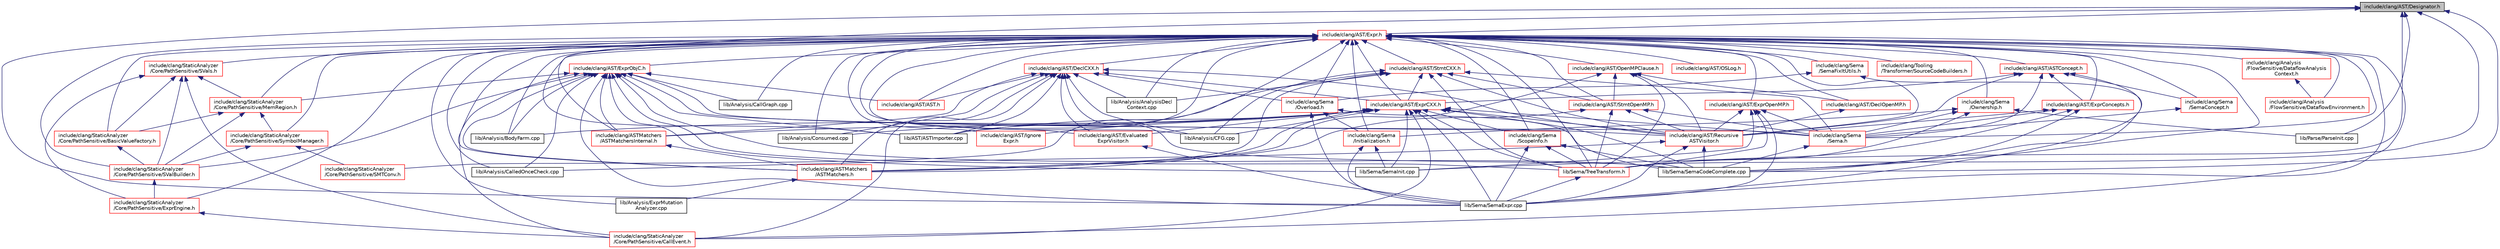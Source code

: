 digraph "include/clang/AST/Designator.h"
{
 // LATEX_PDF_SIZE
  bgcolor="transparent";
  edge [fontname="Helvetica",fontsize="10",labelfontname="Helvetica",labelfontsize="10"];
  node [fontname="Helvetica",fontsize="10",shape=record];
  Node1 [label="include/clang/AST/Designator.h",height=0.2,width=0.4,color="black", fillcolor="grey75", style="filled", fontcolor="black",tooltip=" "];
  Node1 -> Node2 [dir="back",color="midnightblue",fontsize="10",style="solid",fontname="Helvetica"];
  Node2 [label="include/clang/AST/Expr.h",height=0.2,width=0.4,color="red",URL="$Expr_8h.html",tooltip=" "];
  Node2 -> Node3 [dir="back",color="midnightblue",fontsize="10",style="solid",fontname="Helvetica"];
  Node3 [label="include/clang/Analysis\l/FlowSensitive/DataflowAnalysis\lContext.h",height=0.2,width=0.4,color="red",URL="$DataflowAnalysisContext_8h.html",tooltip=" "];
  Node3 -> Node4 [dir="back",color="midnightblue",fontsize="10",style="solid",fontname="Helvetica"];
  Node4 [label="include/clang/Analysis\l/FlowSensitive/DataflowEnvironment.h",height=0.2,width=0.4,color="red",URL="$DataflowEnvironment_8h.html",tooltip=" "];
  Node2 -> Node4 [dir="back",color="midnightblue",fontsize="10",style="solid",fontname="Helvetica"];
  Node2 -> Node20 [dir="back",color="midnightblue",fontsize="10",style="solid",fontname="Helvetica"];
  Node20 [label="include/clang/AST/AST.h",height=0.2,width=0.4,color="red",URL="$AST_8h.html",tooltip=" "];
  Node2 -> Node35 [dir="back",color="midnightblue",fontsize="10",style="solid",fontname="Helvetica"];
  Node35 [label="include/clang/AST/ASTConcept.h",height=0.2,width=0.4,color="red",URL="$ASTConcept_8h.html",tooltip="This file provides AST data structures related to concepts."];
  Node35 -> Node202 [dir="back",color="midnightblue",fontsize="10",style="solid",fontname="Helvetica"];
  Node202 [label="include/clang/AST/ExprConcepts.h",height=0.2,width=0.4,color="red",URL="$ExprConcepts_8h.html",tooltip=" "];
  Node202 -> Node93 [dir="back",color="midnightblue",fontsize="10",style="solid",fontname="Helvetica"];
  Node93 [label="include/clang/AST/Recursive\lASTVisitor.h",height=0.2,width=0.4,color="red",URL="$RecursiveASTVisitor_8h.html",tooltip=" "];
  Node93 -> Node103 [dir="back",color="midnightblue",fontsize="10",style="solid",fontname="Helvetica"];
  Node103 [label="lib/Analysis/CalledOnceCheck.cpp",height=0.2,width=0.4,color="black",URL="$CalledOnceCheck_8cpp.html",tooltip=" "];
  Node93 -> Node133 [dir="back",color="midnightblue",fontsize="10",style="solid",fontname="Helvetica"];
  Node133 [label="lib/Sema/SemaCodeComplete.cpp",height=0.2,width=0.4,color="black",URL="$SemaCodeComplete_8cpp.html",tooltip=" "];
  Node93 -> Node65 [dir="back",color="midnightblue",fontsize="10",style="solid",fontname="Helvetica"];
  Node65 [label="lib/Sema/SemaExpr.cpp",height=0.2,width=0.4,color="black",URL="$SemaExpr_8cpp.html",tooltip=" "];
  Node202 -> Node249 [dir="back",color="midnightblue",fontsize="10",style="solid",fontname="Helvetica"];
  Node249 [label="include/clang/Sema\l/Sema.h",height=0.2,width=0.4,color="red",URL="$Sema_8h.html",tooltip=" "];
  Node249 -> Node133 [dir="back",color="midnightblue",fontsize="10",style="solid",fontname="Helvetica"];
  Node202 -> Node133 [dir="back",color="midnightblue",fontsize="10",style="solid",fontname="Helvetica"];
  Node202 -> Node273 [dir="back",color="midnightblue",fontsize="10",style="solid",fontname="Helvetica"];
  Node273 [label="lib/Sema/TreeTransform.h",height=0.2,width=0.4,color="red",URL="$TreeTransform_8h.html",tooltip=" "];
  Node273 -> Node65 [dir="back",color="midnightblue",fontsize="10",style="solid",fontname="Helvetica"];
  Node35 -> Node323 [dir="back",color="midnightblue",fontsize="10",style="solid",fontname="Helvetica"];
  Node323 [label="include/clang/AST/ExprCXX.h",height=0.2,width=0.4,color="red",URL="$ExprCXX_8h.html",tooltip=" "];
  Node323 -> Node207 [dir="back",color="midnightblue",fontsize="10",style="solid",fontname="Helvetica"];
  Node207 [label="include/clang/AST/Evaluated\lExprVisitor.h",height=0.2,width=0.4,color="red",URL="$EvaluatedExprVisitor_8h.html",tooltip=" "];
  Node207 -> Node65 [dir="back",color="midnightblue",fontsize="10",style="solid",fontname="Helvetica"];
  Node323 -> Node555 [dir="back",color="midnightblue",fontsize="10",style="solid",fontname="Helvetica"];
  Node555 [label="include/clang/AST/Ignore\lExpr.h",height=0.2,width=0.4,color="red",URL="$IgnoreExpr_8h.html",tooltip=" "];
  Node323 -> Node93 [dir="back",color="midnightblue",fontsize="10",style="solid",fontname="Helvetica"];
  Node323 -> Node150 [dir="back",color="midnightblue",fontsize="10",style="solid",fontname="Helvetica"];
  Node150 [label="include/clang/ASTMatchers\l/ASTMatchers.h",height=0.2,width=0.4,color="red",URL="$ASTMatchers_8h.html",tooltip=" "];
  Node150 -> Node22 [dir="back",color="midnightblue",fontsize="10",style="solid",fontname="Helvetica"];
  Node22 [label="lib/Analysis/ExprMutation\lAnalyzer.cpp",height=0.2,width=0.4,color="black",URL="$ExprMutationAnalyzer_8cpp.html",tooltip=" "];
  Node323 -> Node194 [dir="back",color="midnightblue",fontsize="10",style="solid",fontname="Helvetica"];
  Node194 [label="include/clang/ASTMatchers\l/ASTMatchersInternal.h",height=0.2,width=0.4,color="red",URL="$ASTMatchersInternal_8h.html",tooltip=" "];
  Node194 -> Node150 [dir="back",color="midnightblue",fontsize="10",style="solid",fontname="Helvetica"];
  Node323 -> Node556 [dir="back",color="midnightblue",fontsize="10",style="solid",fontname="Helvetica"];
  Node556 [label="include/clang/Sema\l/ScopeInfo.h",height=0.2,width=0.4,color="red",URL="$ScopeInfo_8h.html",tooltip=" "];
  Node556 -> Node133 [dir="back",color="midnightblue",fontsize="10",style="solid",fontname="Helvetica"];
  Node556 -> Node273 [dir="back",color="midnightblue",fontsize="10",style="solid",fontname="Helvetica"];
  Node556 -> Node65 [dir="back",color="midnightblue",fontsize="10",style="solid",fontname="Helvetica"];
  Node323 -> Node249 [dir="back",color="midnightblue",fontsize="10",style="solid",fontname="Helvetica"];
  Node323 -> Node364 [dir="back",color="midnightblue",fontsize="10",style="solid",fontname="Helvetica"];
  Node364 [label="include/clang/StaticAnalyzer\l/Core/PathSensitive/CallEvent.h",height=0.2,width=0.4,color="red",URL="$CallEvent_8h.html",tooltip=" "];
  Node323 -> Node558 [dir="back",color="midnightblue",fontsize="10",style="solid",fontname="Helvetica"];
  Node558 [label="lib/Analysis/BodyFarm.cpp",height=0.2,width=0.4,color="black",URL="$BodyFarm_8cpp.html",tooltip=" "];
  Node323 -> Node215 [dir="back",color="midnightblue",fontsize="10",style="solid",fontname="Helvetica"];
  Node215 [label="lib/Analysis/CFG.cpp",height=0.2,width=0.4,color="black",URL="$CFG_8cpp.html",tooltip=" "];
  Node323 -> Node216 [dir="back",color="midnightblue",fontsize="10",style="solid",fontname="Helvetica"];
  Node216 [label="lib/Analysis/Consumed.cpp",height=0.2,width=0.4,color="black",URL="$Consumed_8cpp.html",tooltip=" "];
  Node323 -> Node88 [dir="back",color="midnightblue",fontsize="10",style="solid",fontname="Helvetica"];
  Node88 [label="lib/AST/ASTImporter.cpp",height=0.2,width=0.4,color="black",URL="$ASTImporter_8cpp.html",tooltip=" "];
  Node323 -> Node133 [dir="back",color="midnightblue",fontsize="10",style="solid",fontname="Helvetica"];
  Node323 -> Node273 [dir="back",color="midnightblue",fontsize="10",style="solid",fontname="Helvetica"];
  Node323 -> Node65 [dir="back",color="midnightblue",fontsize="10",style="solid",fontname="Helvetica"];
  Node323 -> Node279 [dir="back",color="midnightblue",fontsize="10",style="solid",fontname="Helvetica"];
  Node279 [label="lib/Sema/SemaInit.cpp",height=0.2,width=0.4,color="black",URL="$SemaInit_8cpp.html",tooltip=" "];
  Node35 -> Node93 [dir="back",color="midnightblue",fontsize="10",style="solid",fontname="Helvetica"];
  Node35 -> Node249 [dir="back",color="midnightblue",fontsize="10",style="solid",fontname="Helvetica"];
  Node35 -> Node630 [dir="back",color="midnightblue",fontsize="10",style="solid",fontname="Helvetica"];
  Node630 [label="include/clang/Sema\l/SemaConcept.h",height=0.2,width=0.4,color="red",URL="$SemaConcept_8h.html",tooltip=" "];
  Node630 -> Node249 [dir="back",color="midnightblue",fontsize="10",style="solid",fontname="Helvetica"];
  Node35 -> Node133 [dir="back",color="midnightblue",fontsize="10",style="solid",fontname="Helvetica"];
  Node2 -> Node646 [dir="back",color="midnightblue",fontsize="10",style="solid",fontname="Helvetica"];
  Node646 [label="include/clang/AST/DeclCXX.h",height=0.2,width=0.4,color="red",URL="$DeclCXX_8h.html",tooltip=" "];
  Node646 -> Node20 [dir="back",color="midnightblue",fontsize="10",style="solid",fontname="Helvetica"];
  Node646 -> Node207 [dir="back",color="midnightblue",fontsize="10",style="solid",fontname="Helvetica"];
  Node646 -> Node323 [dir="back",color="midnightblue",fontsize="10",style="solid",fontname="Helvetica"];
  Node646 -> Node93 [dir="back",color="midnightblue",fontsize="10",style="solid",fontname="Helvetica"];
  Node646 -> Node150 [dir="back",color="midnightblue",fontsize="10",style="solid",fontname="Helvetica"];
  Node646 -> Node194 [dir="back",color="midnightblue",fontsize="10",style="solid",fontname="Helvetica"];
  Node646 -> Node628 [dir="back",color="midnightblue",fontsize="10",style="solid",fontname="Helvetica"];
  Node628 [label="include/clang/Sema\l/Overload.h",height=0.2,width=0.4,color="red",URL="$Overload_8h.html",tooltip=" "];
  Node628 -> Node629 [dir="back",color="midnightblue",fontsize="10",style="solid",fontname="Helvetica"];
  Node629 [label="include/clang/Sema\l/Initialization.h",height=0.2,width=0.4,color="red",URL="$Initialization_8h.html",tooltip=" "];
  Node629 -> Node65 [dir="back",color="midnightblue",fontsize="10",style="solid",fontname="Helvetica"];
  Node629 -> Node279 [dir="back",color="midnightblue",fontsize="10",style="solid",fontname="Helvetica"];
  Node628 -> Node133 [dir="back",color="midnightblue",fontsize="10",style="solid",fontname="Helvetica"];
  Node628 -> Node65 [dir="back",color="midnightblue",fontsize="10",style="solid",fontname="Helvetica"];
  Node646 -> Node364 [dir="back",color="midnightblue",fontsize="10",style="solid",fontname="Helvetica"];
  Node646 -> Node214 [dir="back",color="midnightblue",fontsize="10",style="solid",fontname="Helvetica"];
  Node214 [label="lib/Analysis/AnalysisDecl\lContext.cpp",height=0.2,width=0.4,color="black",URL="$AnalysisDeclContext_8cpp.html",tooltip=" "];
  Node646 -> Node215 [dir="back",color="midnightblue",fontsize="10",style="solid",fontname="Helvetica"];
  Node646 -> Node216 [dir="back",color="midnightblue",fontsize="10",style="solid",fontname="Helvetica"];
  Node646 -> Node88 [dir="back",color="midnightblue",fontsize="10",style="solid",fontname="Helvetica"];
  Node646 -> Node133 [dir="back",color="midnightblue",fontsize="10",style="solid",fontname="Helvetica"];
  Node2 -> Node752 [dir="back",color="midnightblue",fontsize="10",style="solid",fontname="Helvetica"];
  Node752 [label="include/clang/AST/DeclOpenMP.h",height=0.2,width=0.4,color="red",URL="$DeclOpenMP_8h.html",tooltip=" "];
  Node752 -> Node93 [dir="back",color="midnightblue",fontsize="10",style="solid",fontname="Helvetica"];
  Node2 -> Node207 [dir="back",color="midnightblue",fontsize="10",style="solid",fontname="Helvetica"];
  Node2 -> Node202 [dir="back",color="midnightblue",fontsize="10",style="solid",fontname="Helvetica"];
  Node2 -> Node323 [dir="back",color="midnightblue",fontsize="10",style="solid",fontname="Helvetica"];
  Node2 -> Node755 [dir="back",color="midnightblue",fontsize="10",style="solid",fontname="Helvetica"];
  Node755 [label="include/clang/AST/ExprObjC.h",height=0.2,width=0.4,color="red",URL="$ExprObjC_8h.html",tooltip=" "];
  Node755 -> Node20 [dir="back",color="midnightblue",fontsize="10",style="solid",fontname="Helvetica"];
  Node755 -> Node93 [dir="back",color="midnightblue",fontsize="10",style="solid",fontname="Helvetica"];
  Node755 -> Node150 [dir="back",color="midnightblue",fontsize="10",style="solid",fontname="Helvetica"];
  Node755 -> Node194 [dir="back",color="midnightblue",fontsize="10",style="solid",fontname="Helvetica"];
  Node755 -> Node249 [dir="back",color="midnightblue",fontsize="10",style="solid",fontname="Helvetica"];
  Node755 -> Node364 [dir="back",color="midnightblue",fontsize="10",style="solid",fontname="Helvetica"];
  Node755 -> Node533 [dir="back",color="midnightblue",fontsize="10",style="solid",fontname="Helvetica"];
  Node533 [label="include/clang/StaticAnalyzer\l/Core/PathSensitive/MemRegion.h",height=0.2,width=0.4,color="red",URL="$MemRegion_8h.html",tooltip=" "];
  Node533 -> Node534 [dir="back",color="midnightblue",fontsize="10",style="solid",fontname="Helvetica"];
  Node534 [label="include/clang/StaticAnalyzer\l/Core/PathSensitive/BasicValueFactory.h",height=0.2,width=0.4,color="red",URL="$BasicValueFactory_8h.html",tooltip=" "];
  Node534 -> Node535 [dir="back",color="midnightblue",fontsize="10",style="solid",fontname="Helvetica"];
  Node535 [label="include/clang/StaticAnalyzer\l/Core/PathSensitive/SValBuilder.h",height=0.2,width=0.4,color="red",URL="$SValBuilder_8h.html",tooltip=" "];
  Node535 -> Node363 [dir="back",color="midnightblue",fontsize="10",style="solid",fontname="Helvetica"];
  Node363 [label="include/clang/StaticAnalyzer\l/Core/PathSensitive/ExprEngine.h",height=0.2,width=0.4,color="red",URL="$ExprEngine_8h.html",tooltip=" "];
  Node363 -> Node364 [dir="back",color="midnightblue",fontsize="10",style="solid",fontname="Helvetica"];
  Node533 -> Node535 [dir="back",color="midnightblue",fontsize="10",style="solid",fontname="Helvetica"];
  Node533 -> Node541 [dir="back",color="midnightblue",fontsize="10",style="solid",fontname="Helvetica"];
  Node541 [label="include/clang/StaticAnalyzer\l/Core/PathSensitive/SymbolManager.h",height=0.2,width=0.4,color="red",URL="$SymbolManager_8h.html",tooltip=" "];
  Node541 -> Node542 [dir="back",color="midnightblue",fontsize="10",style="solid",fontname="Helvetica"];
  Node542 [label="include/clang/StaticAnalyzer\l/Core/PathSensitive/SMTConv.h",height=0.2,width=0.4,color="red",URL="$SMTConv_8h.html",tooltip=" "];
  Node541 -> Node535 [dir="back",color="midnightblue",fontsize="10",style="solid",fontname="Helvetica"];
  Node755 -> Node535 [dir="back",color="midnightblue",fontsize="10",style="solid",fontname="Helvetica"];
  Node755 -> Node558 [dir="back",color="midnightblue",fontsize="10",style="solid",fontname="Helvetica"];
  Node755 -> Node103 [dir="back",color="midnightblue",fontsize="10",style="solid",fontname="Helvetica"];
  Node755 -> Node95 [dir="back",color="midnightblue",fontsize="10",style="solid",fontname="Helvetica"];
  Node95 [label="lib/Analysis/CallGraph.cpp",height=0.2,width=0.4,color="black",URL="$CallGraph_8cpp.html",tooltip=" "];
  Node755 -> Node88 [dir="back",color="midnightblue",fontsize="10",style="solid",fontname="Helvetica"];
  Node755 -> Node133 [dir="back",color="midnightblue",fontsize="10",style="solid",fontname="Helvetica"];
  Node755 -> Node273 [dir="back",color="midnightblue",fontsize="10",style="solid",fontname="Helvetica"];
  Node755 -> Node65 [dir="back",color="midnightblue",fontsize="10",style="solid",fontname="Helvetica"];
  Node755 -> Node279 [dir="back",color="midnightblue",fontsize="10",style="solid",fontname="Helvetica"];
  Node2 -> Node758 [dir="back",color="midnightblue",fontsize="10",style="solid",fontname="Helvetica"];
  Node758 [label="include/clang/AST/ExprOpenMP.h",height=0.2,width=0.4,color="red",URL="$ExprOpenMP_8h.html",tooltip=" "];
  Node758 -> Node93 [dir="back",color="midnightblue",fontsize="10",style="solid",fontname="Helvetica"];
  Node758 -> Node249 [dir="back",color="midnightblue",fontsize="10",style="solid",fontname="Helvetica"];
  Node758 -> Node273 [dir="back",color="midnightblue",fontsize="10",style="solid",fontname="Helvetica"];
  Node758 -> Node65 [dir="back",color="midnightblue",fontsize="10",style="solid",fontname="Helvetica"];
  Node758 -> Node279 [dir="back",color="midnightblue",fontsize="10",style="solid",fontname="Helvetica"];
  Node2 -> Node555 [dir="back",color="midnightblue",fontsize="10",style="solid",fontname="Helvetica"];
  Node2 -> Node759 [dir="back",color="midnightblue",fontsize="10",style="solid",fontname="Helvetica"];
  Node759 [label="include/clang/AST/OpenMPClause.h",height=0.2,width=0.4,color="red",URL="$OpenMPClause_8h.html",tooltip=" "];
  Node759 -> Node752 [dir="back",color="midnightblue",fontsize="10",style="solid",fontname="Helvetica"];
  Node759 -> Node93 [dir="back",color="midnightblue",fontsize="10",style="solid",fontname="Helvetica"];
  Node759 -> Node760 [dir="back",color="midnightblue",fontsize="10",style="solid",fontname="Helvetica"];
  Node760 [label="include/clang/AST/StmtOpenMP.h",height=0.2,width=0.4,color="red",URL="$StmtOpenMP_8h.html",tooltip=" "];
  Node760 -> Node93 [dir="back",color="midnightblue",fontsize="10",style="solid",fontname="Helvetica"];
  Node760 -> Node150 [dir="back",color="midnightblue",fontsize="10",style="solid",fontname="Helvetica"];
  Node760 -> Node249 [dir="back",color="midnightblue",fontsize="10",style="solid",fontname="Helvetica"];
  Node760 -> Node273 [dir="back",color="midnightblue",fontsize="10",style="solid",fontname="Helvetica"];
  Node759 -> Node150 [dir="back",color="midnightblue",fontsize="10",style="solid",fontname="Helvetica"];
  Node759 -> Node273 [dir="back",color="midnightblue",fontsize="10",style="solid",fontname="Helvetica"];
  Node2 -> Node762 [dir="back",color="midnightblue",fontsize="10",style="solid",fontname="Helvetica"];
  Node762 [label="include/clang/AST/OSLog.h",height=0.2,width=0.4,color="red",URL="$OSLog_8h.html",tooltip=" "];
  Node2 -> Node93 [dir="back",color="midnightblue",fontsize="10",style="solid",fontname="Helvetica"];
  Node2 -> Node764 [dir="back",color="midnightblue",fontsize="10",style="solid",fontname="Helvetica"];
  Node764 [label="include/clang/AST/StmtCXX.h",height=0.2,width=0.4,color="red",URL="$StmtCXX_8h.html",tooltip=" "];
  Node764 -> Node323 [dir="back",color="midnightblue",fontsize="10",style="solid",fontname="Helvetica"];
  Node764 -> Node93 [dir="back",color="midnightblue",fontsize="10",style="solid",fontname="Helvetica"];
  Node764 -> Node760 [dir="back",color="midnightblue",fontsize="10",style="solid",fontname="Helvetica"];
  Node764 -> Node150 [dir="back",color="midnightblue",fontsize="10",style="solid",fontname="Helvetica"];
  Node764 -> Node249 [dir="back",color="midnightblue",fontsize="10",style="solid",fontname="Helvetica"];
  Node764 -> Node214 [dir="back",color="midnightblue",fontsize="10",style="solid",fontname="Helvetica"];
  Node764 -> Node215 [dir="back",color="midnightblue",fontsize="10",style="solid",fontname="Helvetica"];
  Node764 -> Node88 [dir="back",color="midnightblue",fontsize="10",style="solid",fontname="Helvetica"];
  Node764 -> Node273 [dir="back",color="midnightblue",fontsize="10",style="solid",fontname="Helvetica"];
  Node2 -> Node760 [dir="back",color="midnightblue",fontsize="10",style="solid",fontname="Helvetica"];
  Node2 -> Node150 [dir="back",color="midnightblue",fontsize="10",style="solid",fontname="Helvetica"];
  Node2 -> Node194 [dir="back",color="midnightblue",fontsize="10",style="solid",fontname="Helvetica"];
  Node2 -> Node629 [dir="back",color="midnightblue",fontsize="10",style="solid",fontname="Helvetica"];
  Node2 -> Node628 [dir="back",color="midnightblue",fontsize="10",style="solid",fontname="Helvetica"];
  Node2 -> Node767 [dir="back",color="midnightblue",fontsize="10",style="solid",fontname="Helvetica"];
  Node767 [label="include/clang/Sema\l/Ownership.h",height=0.2,width=0.4,color="red",URL="$Ownership_8h.html",tooltip=" "];
  Node767 -> Node629 [dir="back",color="midnightblue",fontsize="10",style="solid",fontname="Helvetica"];
  Node767 -> Node249 [dir="back",color="midnightblue",fontsize="10",style="solid",fontname="Helvetica"];
  Node767 -> Node258 [dir="back",color="midnightblue",fontsize="10",style="solid",fontname="Helvetica"];
  Node258 [label="lib/Parse/ParseInit.cpp",height=0.2,width=0.4,color="black",URL="$ParseInit_8cpp.html",tooltip=" "];
  Node767 -> Node273 [dir="back",color="midnightblue",fontsize="10",style="solid",fontname="Helvetica"];
  Node2 -> Node556 [dir="back",color="midnightblue",fontsize="10",style="solid",fontname="Helvetica"];
  Node2 -> Node249 [dir="back",color="midnightblue",fontsize="10",style="solid",fontname="Helvetica"];
  Node2 -> Node630 [dir="back",color="midnightblue",fontsize="10",style="solid",fontname="Helvetica"];
  Node2 -> Node770 [dir="back",color="midnightblue",fontsize="10",style="solid",fontname="Helvetica"];
  Node770 [label="include/clang/Sema\l/SemaFixItUtils.h",height=0.2,width=0.4,color="red",URL="$SemaFixItUtils_8h.html",tooltip=" "];
  Node770 -> Node628 [dir="back",color="midnightblue",fontsize="10",style="solid",fontname="Helvetica"];
  Node770 -> Node65 [dir="back",color="midnightblue",fontsize="10",style="solid",fontname="Helvetica"];
  Node2 -> Node534 [dir="back",color="midnightblue",fontsize="10",style="solid",fontname="Helvetica"];
  Node2 -> Node364 [dir="back",color="midnightblue",fontsize="10",style="solid",fontname="Helvetica"];
  Node2 -> Node363 [dir="back",color="midnightblue",fontsize="10",style="solid",fontname="Helvetica"];
  Node2 -> Node533 [dir="back",color="midnightblue",fontsize="10",style="solid",fontname="Helvetica"];
  Node2 -> Node542 [dir="back",color="midnightblue",fontsize="10",style="solid",fontname="Helvetica"];
  Node2 -> Node535 [dir="back",color="midnightblue",fontsize="10",style="solid",fontname="Helvetica"];
  Node2 -> Node771 [dir="back",color="midnightblue",fontsize="10",style="solid",fontname="Helvetica"];
  Node771 [label="include/clang/StaticAnalyzer\l/Core/PathSensitive/SVals.h",height=0.2,width=0.4,color="red",URL="$SVals_8h.html",tooltip=" "];
  Node771 -> Node534 [dir="back",color="midnightblue",fontsize="10",style="solid",fontname="Helvetica"];
  Node771 -> Node364 [dir="back",color="midnightblue",fontsize="10",style="solid",fontname="Helvetica"];
  Node771 -> Node363 [dir="back",color="midnightblue",fontsize="10",style="solid",fontname="Helvetica"];
  Node771 -> Node533 [dir="back",color="midnightblue",fontsize="10",style="solid",fontname="Helvetica"];
  Node771 -> Node535 [dir="back",color="midnightblue",fontsize="10",style="solid",fontname="Helvetica"];
  Node2 -> Node541 [dir="back",color="midnightblue",fontsize="10",style="solid",fontname="Helvetica"];
  Node2 -> Node773 [dir="back",color="midnightblue",fontsize="10",style="solid",fontname="Helvetica"];
  Node773 [label="include/clang/Tooling\l/Transformer/SourceCodeBuilders.h",height=0.2,width=0.4,color="red",URL="$SourceCodeBuilders_8h.html",tooltip=" "];
  Node2 -> Node214 [dir="back",color="midnightblue",fontsize="10",style="solid",fontname="Helvetica"];
  Node2 -> Node558 [dir="back",color="midnightblue",fontsize="10",style="solid",fontname="Helvetica"];
  Node2 -> Node103 [dir="back",color="midnightblue",fontsize="10",style="solid",fontname="Helvetica"];
  Node2 -> Node95 [dir="back",color="midnightblue",fontsize="10",style="solid",fontname="Helvetica"];
  Node2 -> Node215 [dir="back",color="midnightblue",fontsize="10",style="solid",fontname="Helvetica"];
  Node2 -> Node216 [dir="back",color="midnightblue",fontsize="10",style="solid",fontname="Helvetica"];
  Node2 -> Node22 [dir="back",color="midnightblue",fontsize="10",style="solid",fontname="Helvetica"];
  Node2 -> Node88 [dir="back",color="midnightblue",fontsize="10",style="solid",fontname="Helvetica"];
  Node2 -> Node133 [dir="back",color="midnightblue",fontsize="10",style="solid",fontname="Helvetica"];
  Node2 -> Node273 [dir="back",color="midnightblue",fontsize="10",style="solid",fontname="Helvetica"];
  Node2 -> Node65 [dir="back",color="midnightblue",fontsize="10",style="solid",fontname="Helvetica"];
  Node1 -> Node88 [dir="back",color="midnightblue",fontsize="10",style="solid",fontname="Helvetica"];
  Node1 -> Node258 [dir="back",color="midnightblue",fontsize="10",style="solid",fontname="Helvetica"];
  Node1 -> Node133 [dir="back",color="midnightblue",fontsize="10",style="solid",fontname="Helvetica"];
  Node1 -> Node273 [dir="back",color="midnightblue",fontsize="10",style="solid",fontname="Helvetica"];
  Node1 -> Node65 [dir="back",color="midnightblue",fontsize="10",style="solid",fontname="Helvetica"];
  Node1 -> Node279 [dir="back",color="midnightblue",fontsize="10",style="solid",fontname="Helvetica"];
}

